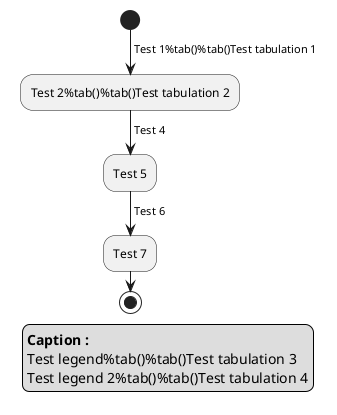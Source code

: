 {
  "sha1": "jfewt4x2x3si9zp2ej847wcy8iftdsw",
  "insertion": {
    "when": "2024-06-03T18:59:31.824Z",
    "url": "http://forum.plantuml.net/8067/tabulation-character-doesnt-work-in-legend",
    "user": "plantuml@gmail.com"
  }
}
@startuml
start
-> Test 1%tab()%tab()Test tabulation 1;
:Test 2%tab()%tab()Test tabulation 2;
-> Test 4;
:Test 5;
-> Test 6;
:Test 7;
legend right
**Caption :**
Test legend%tab()%tab()Test tabulation 3
Test legend 2%tab()%tab()Test tabulation 4
endlegend
stop
@enduml
